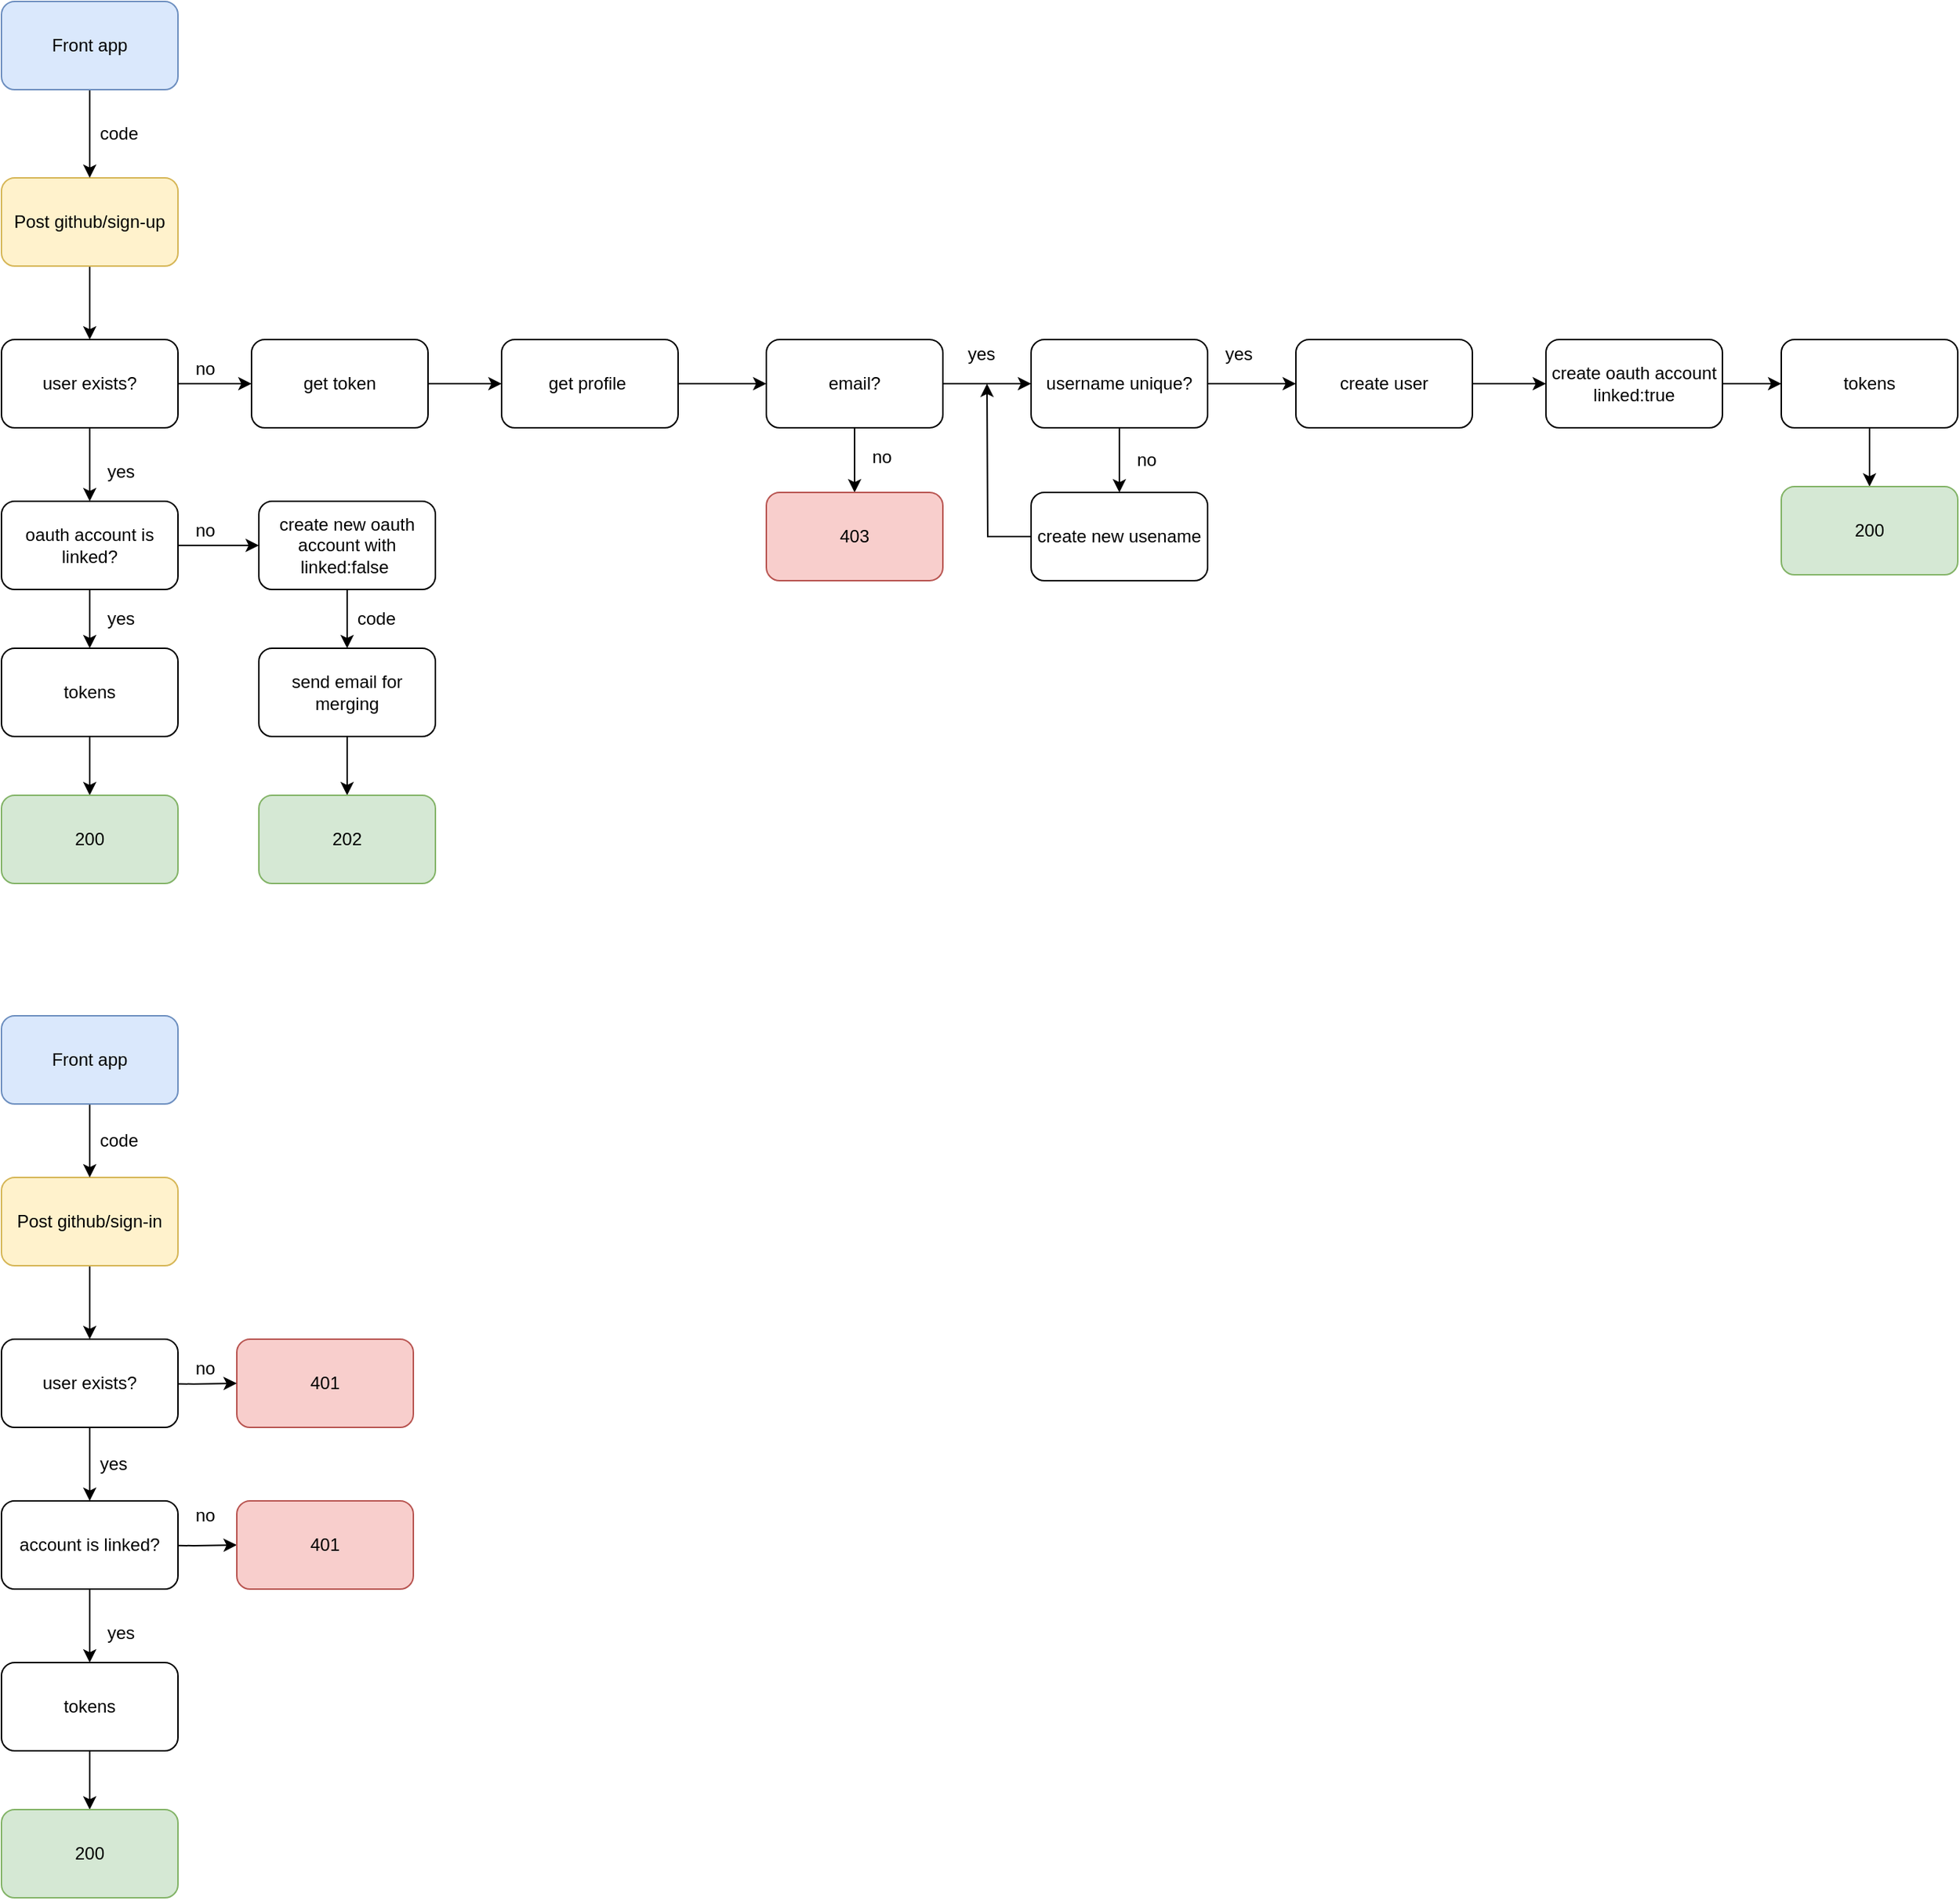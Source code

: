 <mxfile version="12.2.4"><diagram id="9M5PBbDnRWjIMWK_WxjM"><mxGraphModel dx="733" dy="795" grid="1" gridSize="10" guides="1" tooltips="1" connect="1" arrows="1" fold="1" page="1" pageScale="1" pageWidth="2336" pageHeight="1654" math="0" shadow="0"><root><mxCell id="0"/><mxCell id="1" parent="0"/><mxCell id="5" style="edgeStyle=orthogonalEdgeStyle;rounded=0;orthogonalLoop=1;jettySize=auto;html=1;exitX=0.5;exitY=1;exitDx=0;exitDy=0;" edge="1" parent="1" source="2" target="4"><mxGeometry relative="1" as="geometry"/></mxCell><mxCell id="2" value="Post github/sign-up" style="rounded=1;whiteSpace=wrap;html=1;fillColor=#fff2cc;strokeColor=#d6b656;" vertex="1" parent="1"><mxGeometry x="150" y="310" width="120" height="60" as="geometry"/></mxCell><mxCell id="3" value="code" style="text;html=1;resizable=0;points=[];autosize=1;align=left;verticalAlign=top;spacingTop=-4;" vertex="1" parent="1"><mxGeometry x="215" y="270" width="40" height="20" as="geometry"/></mxCell><mxCell id="9" style="edgeStyle=orthogonalEdgeStyle;rounded=0;orthogonalLoop=1;jettySize=auto;html=1;exitX=0.5;exitY=1;exitDx=0;exitDy=0;entryX=0.5;entryY=0;entryDx=0;entryDy=0;" edge="1" parent="1" source="4" target="8"><mxGeometry relative="1" as="geometry"/></mxCell><mxCell id="22" style="edgeStyle=orthogonalEdgeStyle;rounded=0;orthogonalLoop=1;jettySize=auto;html=1;exitX=1;exitY=0.5;exitDx=0;exitDy=0;" edge="1" parent="1" source="4" target="21"><mxGeometry relative="1" as="geometry"/></mxCell><mxCell id="4" value="user exists?" style="rounded=1;whiteSpace=wrap;html=1;" vertex="1" parent="1"><mxGeometry x="150" y="420" width="120" height="60" as="geometry"/></mxCell><mxCell id="12" style="edgeStyle=orthogonalEdgeStyle;rounded=0;orthogonalLoop=1;jettySize=auto;html=1;exitX=0.5;exitY=1;exitDx=0;exitDy=0;" edge="1" parent="1" source="8" target="11"><mxGeometry relative="1" as="geometry"/></mxCell><mxCell id="57" style="edgeStyle=orthogonalEdgeStyle;rounded=0;orthogonalLoop=1;jettySize=auto;html=1;exitX=1;exitY=0.5;exitDx=0;exitDy=0;entryX=0;entryY=0.5;entryDx=0;entryDy=0;" edge="1" parent="1" source="8" target="56"><mxGeometry relative="1" as="geometry"/></mxCell><mxCell id="8" value="oauth account is linked?" style="rounded=1;whiteSpace=wrap;html=1;" vertex="1" parent="1"><mxGeometry x="150" y="530" width="120" height="60" as="geometry"/></mxCell><mxCell id="10" value="yes" style="text;html=1;resizable=0;points=[];autosize=1;align=left;verticalAlign=top;spacingTop=-4;" vertex="1" parent="1"><mxGeometry x="220" y="500" width="30" height="20" as="geometry"/></mxCell><mxCell id="35" style="edgeStyle=orthogonalEdgeStyle;rounded=0;orthogonalLoop=1;jettySize=auto;html=1;exitX=0.5;exitY=1;exitDx=0;exitDy=0;entryX=0.5;entryY=0;entryDx=0;entryDy=0;" edge="1" parent="1" source="11" target="34"><mxGeometry relative="1" as="geometry"/></mxCell><mxCell id="11" value="tokens" style="rounded=1;whiteSpace=wrap;html=1;" vertex="1" parent="1"><mxGeometry x="150" y="630" width="120" height="60" as="geometry"/></mxCell><mxCell id="14" value="yes" style="text;html=1;resizable=0;points=[];autosize=1;align=left;verticalAlign=top;spacingTop=-4;" vertex="1" parent="1"><mxGeometry x="220" y="600" width="30" height="20" as="geometry"/></mxCell><mxCell id="62" style="edgeStyle=orthogonalEdgeStyle;rounded=0;orthogonalLoop=1;jettySize=auto;html=1;exitX=0.5;exitY=1;exitDx=0;exitDy=0;entryX=0.5;entryY=0;entryDx=0;entryDy=0;" edge="1" parent="1" source="16" target="32"><mxGeometry relative="1" as="geometry"><mxPoint x="385.034" y="720.276" as="targetPoint"/></mxGeometry></mxCell><mxCell id="16" value="send email for merging" style="rounded=1;whiteSpace=wrap;html=1;" vertex="1" parent="1"><mxGeometry x="325" y="630" width="120" height="60" as="geometry"/></mxCell><mxCell id="18" value="no" style="text;html=1;resizable=0;points=[];autosize=1;align=left;verticalAlign=top;spacingTop=-4;" vertex="1" parent="1"><mxGeometry x="280" y="540" width="30" height="20" as="geometry"/></mxCell><mxCell id="24" style="edgeStyle=orthogonalEdgeStyle;rounded=0;orthogonalLoop=1;jettySize=auto;html=1;exitX=1;exitY=0.5;exitDx=0;exitDy=0;entryX=0;entryY=0.5;entryDx=0;entryDy=0;" edge="1" parent="1" source="21" target="23"><mxGeometry relative="1" as="geometry"/></mxCell><mxCell id="21" value="get token" style="rounded=1;whiteSpace=wrap;html=1;" vertex="1" parent="1"><mxGeometry x="320" y="420" width="120" height="60" as="geometry"/></mxCell><mxCell id="40" style="edgeStyle=orthogonalEdgeStyle;rounded=0;orthogonalLoop=1;jettySize=auto;html=1;exitX=1;exitY=0.5;exitDx=0;exitDy=0;" edge="1" parent="1" source="23" target="39"><mxGeometry relative="1" as="geometry"/></mxCell><mxCell id="23" value="get profile&amp;nbsp;" style="rounded=1;whiteSpace=wrap;html=1;" vertex="1" parent="1"><mxGeometry x="490" y="420" width="120" height="60" as="geometry"/></mxCell><mxCell id="30" style="edgeStyle=orthogonalEdgeStyle;rounded=0;orthogonalLoop=1;jettySize=auto;html=1;exitX=1;exitY=0.5;exitDx=0;exitDy=0;" edge="1" parent="1" source="26" target="27"><mxGeometry relative="1" as="geometry"/></mxCell><mxCell id="26" value="create user" style="rounded=1;whiteSpace=wrap;html=1;" vertex="1" parent="1"><mxGeometry x="1030" y="420" width="120" height="60" as="geometry"/></mxCell><mxCell id="31" style="edgeStyle=orthogonalEdgeStyle;rounded=0;orthogonalLoop=1;jettySize=auto;html=1;exitX=1;exitY=0.5;exitDx=0;exitDy=0;entryX=0;entryY=0.5;entryDx=0;entryDy=0;" edge="1" parent="1" source="27" target="28"><mxGeometry relative="1" as="geometry"/></mxCell><mxCell id="27" value="create oauth account&lt;br&gt;linked:true" style="rounded=1;whiteSpace=wrap;html=1;" vertex="1" parent="1"><mxGeometry x="1200" y="420" width="120" height="60" as="geometry"/></mxCell><mxCell id="37" style="edgeStyle=orthogonalEdgeStyle;rounded=0;orthogonalLoop=1;jettySize=auto;html=1;exitX=0.5;exitY=1;exitDx=0;exitDy=0;entryX=0.5;entryY=0;entryDx=0;entryDy=0;" edge="1" parent="1" source="28" target="36"><mxGeometry relative="1" as="geometry"/></mxCell><mxCell id="28" value="tokens" style="rounded=1;whiteSpace=wrap;html=1;" vertex="1" parent="1"><mxGeometry x="1360" y="420" width="120" height="60" as="geometry"/></mxCell><mxCell id="32" value="202" style="rounded=1;whiteSpace=wrap;html=1;fillColor=#d5e8d4;strokeColor=#82b366;" vertex="1" parent="1"><mxGeometry x="325" y="730" width="120" height="60" as="geometry"/></mxCell><mxCell id="34" value="200" style="rounded=1;whiteSpace=wrap;html=1;fillColor=#d5e8d4;strokeColor=#82b366;" vertex="1" parent="1"><mxGeometry x="150" y="730" width="120" height="60" as="geometry"/></mxCell><mxCell id="36" value="200" style="rounded=1;whiteSpace=wrap;html=1;fillColor=#d5e8d4;strokeColor=#82b366;" vertex="1" parent="1"><mxGeometry x="1360" y="520" width="120" height="60" as="geometry"/></mxCell><mxCell id="38" value="no" style="text;html=1;resizable=0;points=[];autosize=1;align=left;verticalAlign=top;spacingTop=-4;" vertex="1" parent="1"><mxGeometry x="280" y="430" width="30" height="20" as="geometry"/></mxCell><mxCell id="44" style="edgeStyle=orthogonalEdgeStyle;rounded=0;orthogonalLoop=1;jettySize=auto;html=1;exitX=0.5;exitY=1;exitDx=0;exitDy=0;entryX=0.5;entryY=0;entryDx=0;entryDy=0;" edge="1" parent="1" source="39" target="43"><mxGeometry relative="1" as="geometry"/></mxCell><mxCell id="47" style="edgeStyle=orthogonalEdgeStyle;rounded=0;orthogonalLoop=1;jettySize=auto;html=1;exitX=1;exitY=0.5;exitDx=0;exitDy=0;entryX=0;entryY=0.5;entryDx=0;entryDy=0;" edge="1" parent="1" source="39" target="46"><mxGeometry relative="1" as="geometry"/></mxCell><mxCell id="39" value="email?" style="rounded=1;whiteSpace=wrap;html=1;" vertex="1" parent="1"><mxGeometry x="670" y="420" width="120" height="60" as="geometry"/></mxCell><mxCell id="42" value="yes" style="text;html=1;resizable=0;points=[];autosize=1;align=left;verticalAlign=top;spacingTop=-4;" vertex="1" parent="1"><mxGeometry x="805" y="420" width="30" height="20" as="geometry"/></mxCell><mxCell id="43" value="403" style="rounded=1;whiteSpace=wrap;html=1;fillColor=#f8cecc;strokeColor=#b85450;" vertex="1" parent="1"><mxGeometry x="670" y="524" width="120" height="60" as="geometry"/></mxCell><mxCell id="45" value="no" style="text;html=1;resizable=0;points=[];autosize=1;align=left;verticalAlign=top;spacingTop=-4;" vertex="1" parent="1"><mxGeometry x="740" y="490" width="30" height="20" as="geometry"/></mxCell><mxCell id="48" style="edgeStyle=orthogonalEdgeStyle;rounded=0;orthogonalLoop=1;jettySize=auto;html=1;exitX=1;exitY=0.5;exitDx=0;exitDy=0;" edge="1" parent="1" source="46" target="26"><mxGeometry relative="1" as="geometry"/></mxCell><mxCell id="64" style="edgeStyle=orthogonalEdgeStyle;rounded=0;orthogonalLoop=1;jettySize=auto;html=1;exitX=0.5;exitY=1;exitDx=0;exitDy=0;entryX=0.5;entryY=0;entryDx=0;entryDy=0;" edge="1" parent="1" source="46" target="51"><mxGeometry relative="1" as="geometry"/></mxCell><mxCell id="46" value="username unique?" style="rounded=1;whiteSpace=wrap;html=1;" vertex="1" parent="1"><mxGeometry x="850" y="420" width="120" height="60" as="geometry"/></mxCell><mxCell id="50" value="yes" style="text;html=1;resizable=0;points=[];autosize=1;align=left;verticalAlign=top;spacingTop=-4;" vertex="1" parent="1"><mxGeometry x="980" y="420" width="30" height="20" as="geometry"/></mxCell><mxCell id="52" style="edgeStyle=orthogonalEdgeStyle;rounded=0;orthogonalLoop=1;jettySize=auto;html=1;exitX=0;exitY=0.5;exitDx=0;exitDy=0;" edge="1" parent="1" source="51"><mxGeometry relative="1" as="geometry"><mxPoint x="820" y="450" as="targetPoint"/></mxGeometry></mxCell><mxCell id="51" value="create new usename" style="rounded=1;whiteSpace=wrap;html=1;" vertex="1" parent="1"><mxGeometry x="850" y="524" width="120" height="60" as="geometry"/></mxCell><mxCell id="60" style="edgeStyle=orthogonalEdgeStyle;rounded=0;orthogonalLoop=1;jettySize=auto;html=1;exitX=0.5;exitY=1;exitDx=0;exitDy=0;entryX=0.5;entryY=0;entryDx=0;entryDy=0;" edge="1" parent="1" source="56" target="16"><mxGeometry relative="1" as="geometry"/></mxCell><mxCell id="56" value="create new oauth account with linked:false&amp;nbsp;" style="rounded=1;whiteSpace=wrap;html=1;" vertex="1" parent="1"><mxGeometry x="325" y="530" width="120" height="60" as="geometry"/></mxCell><mxCell id="61" value="code" style="text;html=1;resizable=0;points=[];autosize=1;align=left;verticalAlign=top;spacingTop=-4;" vertex="1" parent="1"><mxGeometry x="390" y="600" width="40" height="20" as="geometry"/></mxCell><mxCell id="69" style="edgeStyle=orthogonalEdgeStyle;rounded=0;orthogonalLoop=1;jettySize=auto;html=1;exitX=0.5;exitY=1;exitDx=0;exitDy=0;entryX=0.5;entryY=0;entryDx=0;entryDy=0;" edge="1" parent="1" source="63" target="93"><mxGeometry relative="1" as="geometry"><mxPoint x="209.765" y="1089.706" as="targetPoint"/></mxGeometry></mxCell><mxCell id="63" value="Post github/sign-in" style="rounded=1;whiteSpace=wrap;html=1;fillColor=#fff2cc;strokeColor=#d6b656;" vertex="1" parent="1"><mxGeometry x="150" y="990" width="120" height="60" as="geometry"/></mxCell><mxCell id="65" value="no" style="text;html=1;resizable=0;points=[];autosize=1;align=left;verticalAlign=top;spacingTop=-4;" vertex="1" parent="1"><mxGeometry x="920" y="492" width="30" height="20" as="geometry"/></mxCell><mxCell id="67" style="edgeStyle=orthogonalEdgeStyle;rounded=0;orthogonalLoop=1;jettySize=auto;html=1;entryX=0.5;entryY=0;entryDx=0;entryDy=0;" edge="1" parent="1" source="66" target="2"><mxGeometry relative="1" as="geometry"/></mxCell><mxCell id="66" value="Front app" style="rounded=1;whiteSpace=wrap;html=1;fillColor=#dae8fc;strokeColor=#6c8ebf;" vertex="1" parent="1"><mxGeometry x="150" y="190" width="120" height="60" as="geometry"/></mxCell><mxCell id="71" style="edgeStyle=orthogonalEdgeStyle;rounded=0;orthogonalLoop=1;jettySize=auto;html=1;exitX=0.5;exitY=1;exitDx=0;exitDy=0;entryX=0.5;entryY=0;entryDx=0;entryDy=0;" edge="1" parent="1" source="70" target="63"><mxGeometry relative="1" as="geometry"/></mxCell><mxCell id="70" value="Front app" style="rounded=1;whiteSpace=wrap;html=1;fillColor=#dae8fc;strokeColor=#6c8ebf;" vertex="1" parent="1"><mxGeometry x="150" y="880" width="120" height="60" as="geometry"/></mxCell><mxCell id="72" value="code" style="text;html=1;resizable=0;points=[];autosize=1;align=left;verticalAlign=top;spacingTop=-4;" vertex="1" parent="1"><mxGeometry x="215" y="955" width="40" height="20" as="geometry"/></mxCell><mxCell id="74" value="401" style="rounded=1;whiteSpace=wrap;html=1;fillColor=#f8cecc;strokeColor=#b85450;" vertex="1" parent="1"><mxGeometry x="310" y="1100" width="120" height="60" as="geometry"/></mxCell><mxCell id="77" style="edgeStyle=orthogonalEdgeStyle;rounded=0;orthogonalLoop=1;jettySize=auto;html=1;exitX=1;exitY=0.5;exitDx=0;exitDy=0;entryX=0;entryY=0.5;entryDx=0;entryDy=0;" edge="1" parent="1" target="74"><mxGeometry relative="1" as="geometry"><mxPoint x="250" y="1130" as="sourcePoint"/></mxGeometry></mxCell><mxCell id="78" value="no" style="text;html=1;resizable=0;points=[];autosize=1;align=left;verticalAlign=top;spacingTop=-4;" vertex="1" parent="1"><mxGeometry x="280" y="1110" width="30" height="20" as="geometry"/></mxCell><mxCell id="81" value="yes" style="text;html=1;resizable=0;points=[];autosize=1;align=left;verticalAlign=top;spacingTop=-4;" vertex="1" parent="1"><mxGeometry x="215" y="1175" width="30" height="20" as="geometry"/></mxCell><mxCell id="84" style="edgeStyle=orthogonalEdgeStyle;rounded=0;orthogonalLoop=1;jettySize=auto;html=1;exitX=1;exitY=0.5;exitDx=0;exitDy=0;" edge="1" parent="1" target="83"><mxGeometry relative="1" as="geometry"><mxPoint x="250" y="1240" as="sourcePoint"/></mxGeometry></mxCell><mxCell id="90" style="edgeStyle=orthogonalEdgeStyle;rounded=0;orthogonalLoop=1;jettySize=auto;html=1;exitX=0.5;exitY=1;exitDx=0;exitDy=0;entryX=0.5;entryY=0;entryDx=0;entryDy=0;" edge="1" parent="1" source="96" target="88"><mxGeometry relative="1" as="geometry"><mxPoint x="210" y="1280" as="sourcePoint"/></mxGeometry></mxCell><mxCell id="83" value="401" style="rounded=1;whiteSpace=wrap;html=1;fillColor=#f8cecc;strokeColor=#b85450;" vertex="1" parent="1"><mxGeometry x="310" y="1210" width="120" height="60" as="geometry"/></mxCell><mxCell id="85" value="no" style="text;html=1;resizable=0;points=[];autosize=1;align=left;verticalAlign=top;spacingTop=-4;" vertex="1" parent="1"><mxGeometry x="280" y="1210" width="30" height="20" as="geometry"/></mxCell><mxCell id="86" value="yes" style="text;html=1;resizable=0;points=[];autosize=1;align=left;verticalAlign=top;spacingTop=-4;" vertex="1" parent="1"><mxGeometry x="220" y="1290" width="30" height="20" as="geometry"/></mxCell><mxCell id="87" style="edgeStyle=orthogonalEdgeStyle;rounded=0;orthogonalLoop=1;jettySize=auto;html=1;exitX=0.5;exitY=1;exitDx=0;exitDy=0;entryX=0.5;entryY=0;entryDx=0;entryDy=0;" edge="1" parent="1" source="88" target="89"><mxGeometry relative="1" as="geometry"/></mxCell><mxCell id="88" value="tokens" style="rounded=1;whiteSpace=wrap;html=1;" vertex="1" parent="1"><mxGeometry x="150" y="1320" width="120" height="60" as="geometry"/></mxCell><mxCell id="89" value="200" style="rounded=1;whiteSpace=wrap;html=1;fillColor=#d5e8d4;strokeColor=#82b366;" vertex="1" parent="1"><mxGeometry x="150" y="1420" width="120" height="60" as="geometry"/></mxCell><mxCell id="97" style="edgeStyle=orthogonalEdgeStyle;rounded=0;orthogonalLoop=1;jettySize=auto;html=1;exitX=0.5;exitY=1;exitDx=0;exitDy=0;entryX=0.5;entryY=0;entryDx=0;entryDy=0;" edge="1" parent="1" source="93" target="96"><mxGeometry relative="1" as="geometry"/></mxCell><mxCell id="93" value="user exists?" style="rounded=1;whiteSpace=wrap;html=1;" vertex="1" parent="1"><mxGeometry x="150" y="1100" width="120" height="60" as="geometry"/></mxCell><mxCell id="96" value="account is linked?" style="rounded=1;whiteSpace=wrap;html=1;" vertex="1" parent="1"><mxGeometry x="150" y="1210" width="120" height="60" as="geometry"/></mxCell></root></mxGraphModel></diagram></mxfile>